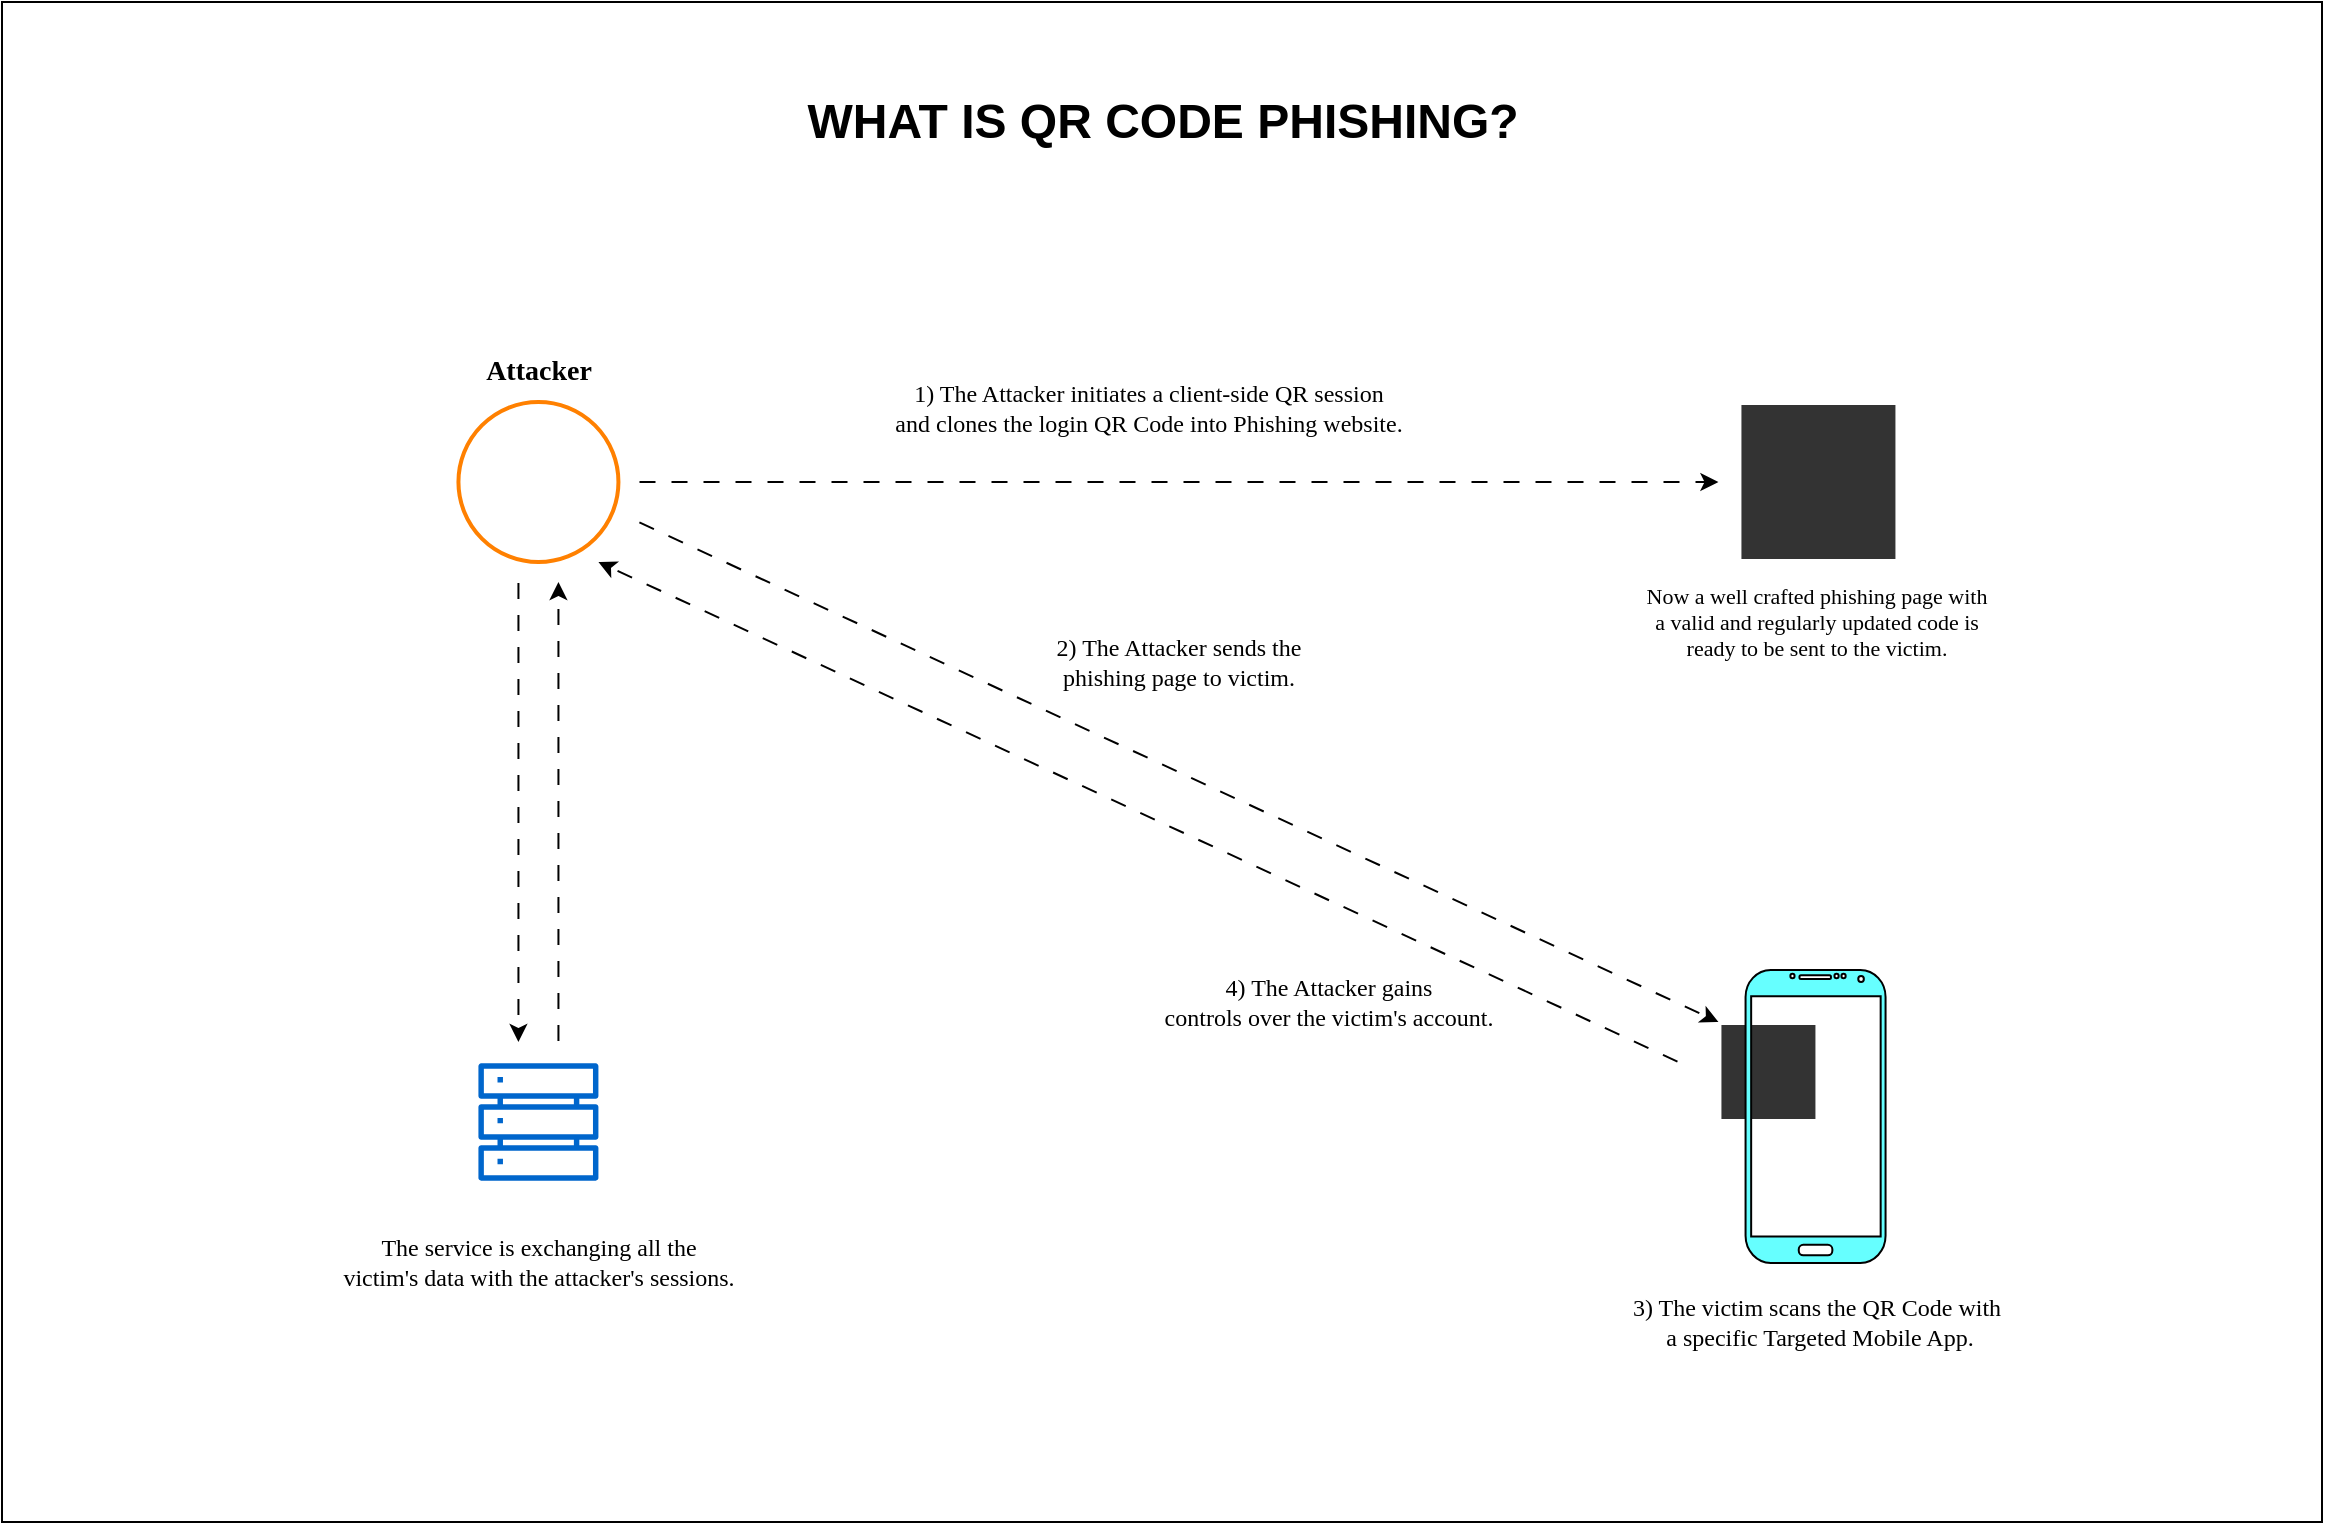 <mxfile version="22.0.8" type="github">
  <diagram name="Page-1" id="56ZI9M4sbrFyztxqkMnS">
    <mxGraphModel dx="2456" dy="593" grid="1" gridSize="10" guides="1" tooltips="1" connect="1" arrows="1" fold="1" page="1" pageScale="1" pageWidth="850" pageHeight="1100" math="0" shadow="0">
      <root>
        <mxCell id="0" />
        <mxCell id="1" parent="0" />
        <mxCell id="nyZNe751WI8wfaU8Z5In-41" value="" style="group;movable=0;resizable=0;rotatable=0;deletable=0;editable=0;locked=1;connectable=0;" vertex="1" connectable="0" parent="1">
          <mxGeometry x="-80" y="160" width="1160" height="760" as="geometry" />
        </mxCell>
        <mxCell id="nyZNe751WI8wfaU8Z5In-39" value="" style="rounded=0;whiteSpace=wrap;html=1;movable=1;resizable=1;rotatable=1;deletable=1;editable=1;locked=0;connectable=1;" vertex="1" parent="nyZNe751WI8wfaU8Z5In-41">
          <mxGeometry width="1160" height="760" as="geometry" />
        </mxCell>
        <mxCell id="nyZNe751WI8wfaU8Z5In-38" value="" style="group" vertex="1" connectable="0" parent="nyZNe751WI8wfaU8Z5In-41">
          <mxGeometry x="128.22" y="170" width="903.56" height="510" as="geometry" />
        </mxCell>
        <mxCell id="nyZNe751WI8wfaU8Z5In-1" value="" style="ellipse;whiteSpace=wrap;html=1;aspect=fixed;strokeWidth=2;strokeColor=#FF8000;" vertex="1" parent="nyZNe751WI8wfaU8Z5In-38">
          <mxGeometry x="100" y="30" width="80" height="80" as="geometry" />
        </mxCell>
        <mxCell id="nyZNe751WI8wfaU8Z5In-2" value="" style="shape=image;html=1;verticalAlign=top;verticalLabelPosition=bottom;labelBackgroundColor=#ffffff;imageAspect=0;aspect=fixed;image=https://cdn0.iconfinder.com/data/icons/kameleon-free-pack/110/Hacker-128.png;clipPath=inset(25% 19.53% 18.75% 18.75%);" vertex="1" parent="nyZNe751WI8wfaU8Z5In-38">
          <mxGeometry x="113.39" y="45.75" width="53.21" height="48.5" as="geometry" />
        </mxCell>
        <mxCell id="nyZNe751WI8wfaU8Z5In-9" value="" style="whiteSpace=wrap;html=1;aspect=fixed;fillColor=#333333;strokeColor=#FFFFFF;strokeWidth=3;" vertex="1" parent="nyZNe751WI8wfaU8Z5In-38">
          <mxGeometry x="740" y="30" width="80" height="80" as="geometry" />
        </mxCell>
        <mxCell id="nyZNe751WI8wfaU8Z5In-10" value="" style="shape=image;html=1;verticalAlign=top;verticalLabelPosition=bottom;labelBackgroundColor=#ffffff;imageAspect=0;aspect=fixed;image=https://cdn1.iconfinder.com/data/icons/ionicons-outline-vol-2/512/qr-code-outline-128.png" vertex="1" parent="nyZNe751WI8wfaU8Z5In-38">
          <mxGeometry x="746.44" y="36.44" width="67.12" height="67.12" as="geometry" />
        </mxCell>
        <mxCell id="nyZNe751WI8wfaU8Z5In-14" value="" style="group" vertex="1" connectable="0" parent="nyZNe751WI8wfaU8Z5In-38">
          <mxGeometry x="730" y="340" width="50" height="50" as="geometry" />
        </mxCell>
        <mxCell id="nyZNe751WI8wfaU8Z5In-12" value="" style="whiteSpace=wrap;html=1;aspect=fixed;fillColor=#333333;strokeColor=#FFFFFF;strokeWidth=3;" vertex="1" parent="nyZNe751WI8wfaU8Z5In-14">
          <mxGeometry width="50" height="50" as="geometry" />
        </mxCell>
        <mxCell id="nyZNe751WI8wfaU8Z5In-13" value="" style="shape=image;html=1;verticalAlign=top;verticalLabelPosition=bottom;labelBackgroundColor=#ffffff;imageAspect=0;aspect=fixed;image=https://cdn1.iconfinder.com/data/icons/ionicons-outline-vol-2/512/qr-code-outline-128.png" vertex="1" parent="nyZNe751WI8wfaU8Z5In-14">
          <mxGeometry x="4.025" y="4.025" width="41.95" height="41.95" as="geometry" />
        </mxCell>
        <mxCell id="nyZNe751WI8wfaU8Z5In-11" value="" style="verticalLabelPosition=bottom;verticalAlign=top;html=1;shadow=0;dashed=0;strokeWidth=1;shape=mxgraph.android.phone2;strokeColor=#000000;fillColor=#66FFFF;" vertex="1" parent="nyZNe751WI8wfaU8Z5In-38">
          <mxGeometry x="743.56" y="314" width="70" height="146.44" as="geometry" />
        </mxCell>
        <mxCell id="nyZNe751WI8wfaU8Z5In-23" value="" style="sketch=0;outlineConnect=0;fontColor=#232F3E;gradientColor=none;fillColor=#0066CC;strokeColor=none;dashed=0;verticalLabelPosition=bottom;verticalAlign=top;align=center;html=1;fontSize=12;fontStyle=0;aspect=fixed;pointerEvents=1;shape=mxgraph.aws4.servers;" vertex="1" parent="nyZNe751WI8wfaU8Z5In-38">
          <mxGeometry x="109.99" y="360" width="60" height="60" as="geometry" />
        </mxCell>
        <mxCell id="nyZNe751WI8wfaU8Z5In-25" value="" style="endArrow=classic;html=1;rounded=0;flowAnimation=1;" edge="1" parent="nyZNe751WI8wfaU8Z5In-38">
          <mxGeometry width="50" height="50" relative="1" as="geometry">
            <mxPoint x="130" y="120" as="sourcePoint" />
            <mxPoint x="130" y="350" as="targetPoint" />
          </mxGeometry>
        </mxCell>
        <mxCell id="nyZNe751WI8wfaU8Z5In-26" value="" style="endArrow=classic;html=1;rounded=0;flowAnimation=1;" edge="1" parent="nyZNe751WI8wfaU8Z5In-38">
          <mxGeometry width="50" height="50" relative="1" as="geometry">
            <mxPoint x="150" y="350" as="sourcePoint" />
            <mxPoint x="150" y="120" as="targetPoint" />
          </mxGeometry>
        </mxCell>
        <mxCell id="nyZNe751WI8wfaU8Z5In-27" value="" style="endArrow=classic;html=1;rounded=0;flowAnimation=1;" edge="1" parent="nyZNe751WI8wfaU8Z5In-38">
          <mxGeometry width="50" height="50" relative="1" as="geometry">
            <mxPoint x="190" y="70" as="sourcePoint" />
            <mxPoint x="730" y="70" as="targetPoint" />
          </mxGeometry>
        </mxCell>
        <mxCell id="nyZNe751WI8wfaU8Z5In-28" value="" style="endArrow=classic;html=1;rounded=0;entryX=0;entryY=0;entryDx=0;entryDy=0;entryPerimeter=0;flowAnimation=1;" edge="1" parent="nyZNe751WI8wfaU8Z5In-38" target="nyZNe751WI8wfaU8Z5In-12">
          <mxGeometry width="50" height="50" relative="1" as="geometry">
            <mxPoint x="190" y="90" as="sourcePoint" />
            <mxPoint x="730" y="330" as="targetPoint" />
          </mxGeometry>
        </mxCell>
        <mxCell id="nyZNe751WI8wfaU8Z5In-30" value="" style="endArrow=classic;html=1;rounded=0;flowAnimation=1;" edge="1" parent="nyZNe751WI8wfaU8Z5In-38">
          <mxGeometry width="50" height="50" relative="1" as="geometry">
            <mxPoint x="710" y="360" as="sourcePoint" />
            <mxPoint x="169.99" y="110" as="targetPoint" />
          </mxGeometry>
        </mxCell>
        <mxCell id="nyZNe751WI8wfaU8Z5In-31" value="1) The Attacker initiates a client-side QR session &lt;br&gt;and clones the login QR Code into Phishing website." style="text;html=1;align=center;verticalAlign=middle;resizable=0;points=[];autosize=1;strokeColor=none;fillColor=none;fontFamily=Verdana;" vertex="1" parent="nyZNe751WI8wfaU8Z5In-38">
          <mxGeometry x="275" y="13" width="340" height="40" as="geometry" />
        </mxCell>
        <mxCell id="nyZNe751WI8wfaU8Z5In-32" value="&lt;font size=&quot;1&quot; face=&quot;Verdana&quot;&gt;&lt;b style=&quot;font-size: 14px;&quot;&gt;Attacker&lt;/b&gt;&lt;/font&gt;" style="text;html=1;align=center;verticalAlign=middle;resizable=0;points=[];autosize=1;strokeColor=none;fillColor=none;" vertex="1" parent="nyZNe751WI8wfaU8Z5In-38">
          <mxGeometry x="95" width="90" height="30" as="geometry" />
        </mxCell>
        <mxCell id="nyZNe751WI8wfaU8Z5In-33" value="2) The Attacker sends the &lt;br&gt;phishing page to victim." style="text;html=1;align=center;verticalAlign=middle;resizable=0;points=[];autosize=1;strokeColor=none;fillColor=none;fontFamily=Verdana;" vertex="1" parent="nyZNe751WI8wfaU8Z5In-38">
          <mxGeometry x="370" y="140" width="180" height="40" as="geometry" />
        </mxCell>
        <mxCell id="nyZNe751WI8wfaU8Z5In-34" value="Now a well crafted phishing page with &lt;br style=&quot;font-size: 11px;&quot;&gt;a valid and regularly updated code is &lt;br style=&quot;font-size: 11px;&quot;&gt;ready to be sent to the victim." style="text;html=1;align=center;verticalAlign=middle;resizable=0;points=[];autosize=1;strokeColor=none;fillColor=none;fontFamily=Verdana;fontSize=11;" vertex="1" parent="nyZNe751WI8wfaU8Z5In-38">
          <mxGeometry x="663.56" y="115" width="230" height="50" as="geometry" />
        </mxCell>
        <mxCell id="nyZNe751WI8wfaU8Z5In-35" value="3) The victim scans the QR Code with&lt;br&gt;&amp;nbsp;a specific Targeted Mobile App." style="text;html=1;align=center;verticalAlign=middle;resizable=0;points=[];autosize=1;strokeColor=none;fillColor=none;fontFamily=Verdana;" vertex="1" parent="nyZNe751WI8wfaU8Z5In-38">
          <mxGeometry x="653.56" y="470" width="250" height="40" as="geometry" />
        </mxCell>
        <mxCell id="nyZNe751WI8wfaU8Z5In-36" value="4) The Attacker gains &lt;br&gt;controls over the victim&#39;s account." style="text;html=1;align=center;verticalAlign=middle;resizable=0;points=[];autosize=1;strokeColor=none;fillColor=none;fontFamily=Verdana;" vertex="1" parent="nyZNe751WI8wfaU8Z5In-38">
          <mxGeometry x="420" y="310" width="230" height="40" as="geometry" />
        </mxCell>
        <mxCell id="nyZNe751WI8wfaU8Z5In-37" value="The service is exchanging all the &lt;br&gt;victim&#39;s data with the attacker&#39;s sessions." style="text;html=1;align=center;verticalAlign=middle;resizable=0;points=[];autosize=1;strokeColor=none;fillColor=none;fontFamily=Verdana;" vertex="1" parent="nyZNe751WI8wfaU8Z5In-38">
          <mxGeometry y="440" width="280" height="40" as="geometry" />
        </mxCell>
        <mxCell id="nyZNe751WI8wfaU8Z5In-40" value="&lt;font style=&quot;font-size: 24px;&quot;&gt;&lt;b&gt;WHAT IS QR CODE PHISHING?&lt;/b&gt;&lt;/font&gt;" style="text;html=1;align=center;verticalAlign=middle;resizable=0;points=[];autosize=1;strokeColor=none;fillColor=none;strokeWidth=9;" vertex="1" parent="nyZNe751WI8wfaU8Z5In-41">
          <mxGeometry x="390" y="40" width="380" height="40" as="geometry" />
        </mxCell>
      </root>
    </mxGraphModel>
  </diagram>
</mxfile>
